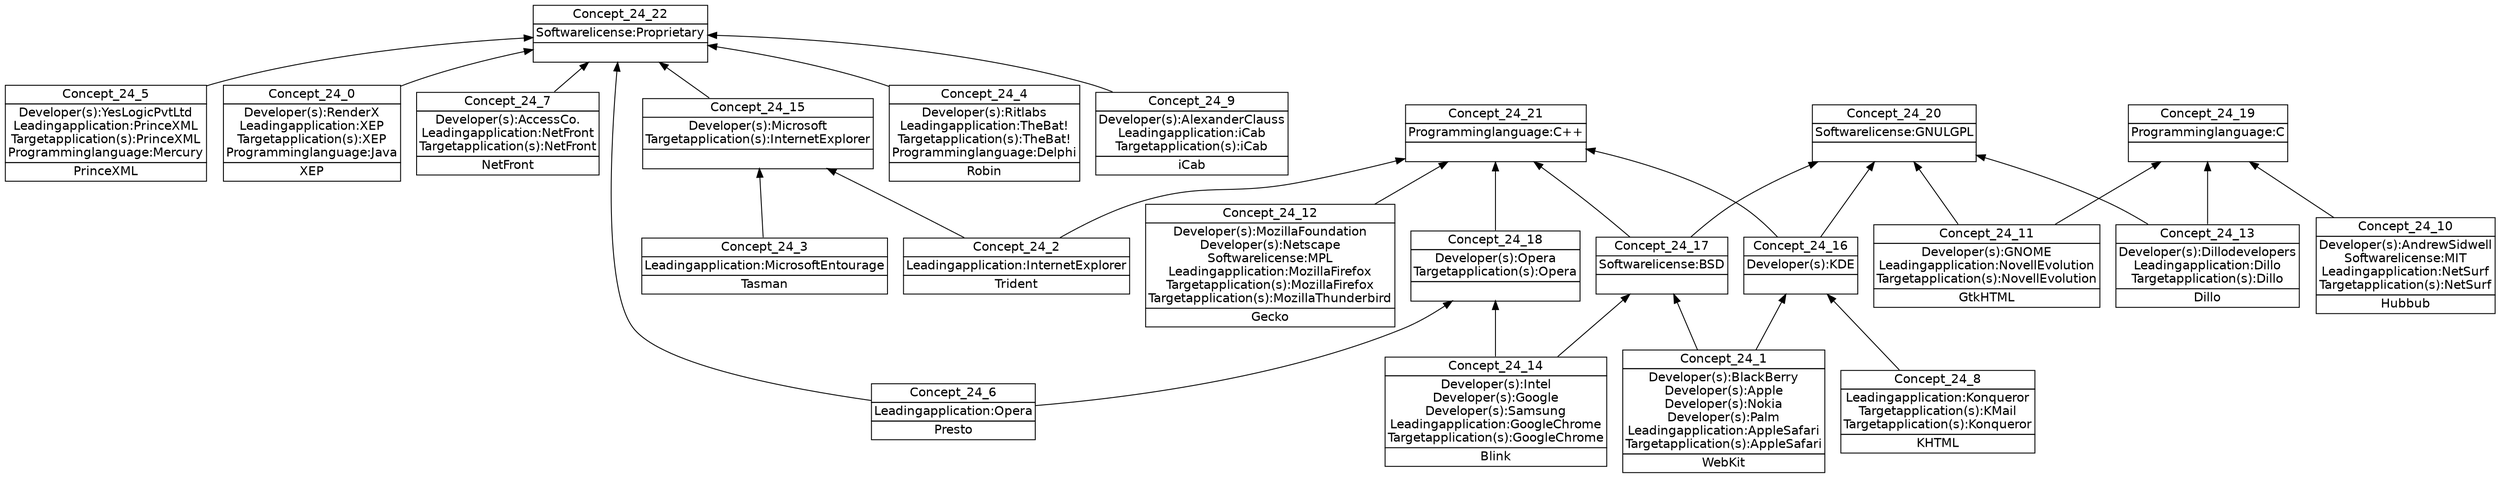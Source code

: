 digraph G { 
	rankdir=BT;
	margin=0;
	node [margin="0.03,0.03",fontname="DejaVu Sans"];
	ranksep=0.3;
	nodesep=0.2;
//graph[label="name:24,concept number:23,object number:15,attribute number:61"
23 [shape=none,label=<<table border="0" cellborder="1" cellspacing="0" port="p"><tr><td>Concept_24_4</td></tr><tr><td>Developer(s):Ritlabs<br/>Leadingapplication:TheBat!<br/>Targetapplication(s):TheBat!<br/>Programminglanguage:Delphi<br/></td></tr><tr><td>Robin<br/></td></tr></table>>];
25 [shape=none,label=<<table border="0" cellborder="1" cellspacing="0" port="p"><tr><td>Concept_24_1</td></tr><tr><td>Developer(s):BlackBerry<br/>Developer(s):Apple<br/>Developer(s):Nokia<br/>Developer(s):Palm<br/>Leadingapplication:AppleSafari<br/>Targetapplication(s):AppleSafari<br/></td></tr><tr><td>WebKit<br/></td></tr></table>>];
26 [shape=none,label=<<table border="0" cellborder="1" cellspacing="0" port="p"><tr><td>Concept_24_12</td></tr><tr><td>Developer(s):MozillaFoundation<br/>Developer(s):Netscape<br/>Softwarelicense:MPL<br/>Leadingapplication:MozillaFirefox<br/>Targetapplication(s):MozillaFirefox<br/>Targetapplication(s):MozillaThunderbird<br/></td></tr><tr><td>Gecko<br/></td></tr></table>>];
27 [shape=none,label=<<table border="0" cellborder="1" cellspacing="0" port="p"><tr><td>Concept_24_9</td></tr><tr><td>Developer(s):AlexanderClauss<br/>Leadingapplication:iCab<br/>Targetapplication(s):iCab<br/></td></tr><tr><td>iCab<br/></td></tr></table>>];
28 [shape=none,label=<<table border="0" cellborder="1" cellspacing="0" port="p"><tr><td>Concept_24_10</td></tr><tr><td>Developer(s):AndrewSidwell<br/>Softwarelicense:MIT<br/>Leadingapplication:NetSurf<br/>Targetapplication(s):NetSurf<br/></td></tr><tr><td>Hubbub<br/></td></tr></table>>];
30 [shape=none,label=<<table border="0" cellborder="1" cellspacing="0" port="p"><tr><td>Concept_24_5</td></tr><tr><td>Developer(s):YesLogicPvtLtd<br/>Leadingapplication:PrinceXML<br/>Targetapplication(s):PrinceXML<br/>Programminglanguage:Mercury<br/></td></tr><tr><td>PrinceXML<br/></td></tr></table>>];
31 [shape=none,label=<<table border="0" cellborder="1" cellspacing="0" port="p"><tr><td>Concept_24_14</td></tr><tr><td>Developer(s):Intel<br/>Developer(s):Google<br/>Developer(s):Samsung<br/>Leadingapplication:GoogleChrome<br/>Targetapplication(s):GoogleChrome<br/></td></tr><tr><td>Blink<br/></td></tr></table>>];
32 [shape=none,label=<<table border="0" cellborder="1" cellspacing="0" port="p"><tr><td>Concept_24_13</td></tr><tr><td>Developer(s):Dillodevelopers<br/>Leadingapplication:Dillo<br/>Targetapplication(s):Dillo<br/></td></tr><tr><td>Dillo<br/></td></tr></table>>];
33 [shape=none,label=<<table border="0" cellborder="1" cellspacing="0" port="p"><tr><td>Concept_24_11</td></tr><tr><td>Developer(s):GNOME<br/>Leadingapplication:NovellEvolution<br/>Targetapplication(s):NovellEvolution<br/></td></tr><tr><td>GtkHTML<br/></td></tr></table>>];
34 [shape=none,label=<<table border="0" cellborder="1" cellspacing="0" port="p"><tr><td>Concept_24_0</td></tr><tr><td>Developer(s):RenderX<br/>Leadingapplication:XEP<br/>Targetapplication(s):XEP<br/>Programminglanguage:Java<br/></td></tr><tr><td>XEP<br/></td></tr></table>>];
35 [shape=none,label=<<table border="0" cellborder="1" cellspacing="0" port="p"><tr><td>Concept_24_7</td></tr><tr><td>Developer(s):AccessCo.<br/>Leadingapplication:NetFront<br/>Targetapplication(s):NetFront<br/></td></tr><tr><td>NetFront<br/></td></tr></table>>];
40 [shape=none,label=<<table border="0" cellborder="1" cellspacing="0" port="p"><tr><td>Concept_24_6</td></tr><tr><td>Leadingapplication:Opera<br/></td></tr><tr><td>Presto<br/></td></tr></table>>];
41 [shape=none,label=<<table border="0" cellborder="1" cellspacing="0" port="p"><tr><td>Concept_24_8</td></tr><tr><td>Leadingapplication:Konqueror<br/>Targetapplication(s):KMail<br/>Targetapplication(s):Konqueror<br/></td></tr><tr><td>KHTML<br/></td></tr></table>>];
42 [shape=none,label=<<table border="0" cellborder="1" cellspacing="0" port="p"><tr><td>Concept_24_2</td></tr><tr><td>Leadingapplication:InternetExplorer<br/></td></tr><tr><td>Trident<br/></td></tr></table>>];
43 [shape=none,label=<<table border="0" cellborder="1" cellspacing="0" port="p"><tr><td>Concept_24_3</td></tr><tr><td>Leadingapplication:MicrosoftEntourage<br/></td></tr><tr><td>Tasman<br/></td></tr></table>>];
24 [shape=none,label=<<table border="0" cellborder="1" cellspacing="0" port="p"><tr><td>Concept_24_18</td></tr><tr><td>Developer(s):Opera<br/>Targetapplication(s):Opera<br/></td></tr><tr><td><br/></td></tr></table>>];
29 [shape=none,label=<<table border="0" cellborder="1" cellspacing="0" port="p"><tr><td>Concept_24_15</td></tr><tr><td>Developer(s):Microsoft<br/>Targetapplication(s):InternetExplorer<br/></td></tr><tr><td><br/></td></tr></table>>];
36 [shape=none,label=<<table border="0" cellborder="1" cellspacing="0" port="p"><tr><td>Concept_24_16</td></tr><tr><td>Developer(s):KDE<br/></td></tr><tr><td><br/></td></tr></table>>];
37 [shape=none,label=<<table border="0" cellborder="1" cellspacing="0" port="p"><tr><td>Concept_24_17</td></tr><tr><td>Softwarelicense:BSD<br/></td></tr><tr><td><br/></td></tr></table>>];
44 [shape=none,label=<<table border="0" cellborder="1" cellspacing="0" port="p"><tr><td>Concept_24_19</td></tr><tr><td>Programminglanguage:C<br/></td></tr><tr><td><br/></td></tr></table>>];
39 [shape=none,label=<<table border="0" cellborder="1" cellspacing="0" port="p"><tr><td>Concept_24_20</td></tr><tr><td>Softwarelicense:GNULGPL<br/></td></tr><tr><td><br/></td></tr></table>>];
45 [shape=none,label=<<table border="0" cellborder="1" cellspacing="0" port="p"><tr><td>Concept_24_21</td></tr><tr><td>Programminglanguage:C++<br/></td></tr><tr><td><br/></td></tr></table>>];
38 [shape=none,label=<<table border="0" cellborder="1" cellspacing="0" port="p"><tr><td>Concept_24_22</td></tr><tr><td>Softwarelicense:Proprietary<br/></td></tr><tr><td><br/></td></tr></table>>];
	31:p -> 24:p
	40:p -> 24:p
	42:p -> 29:p
	43:p -> 29:p
	41:p -> 36:p
	25:p -> 36:p
	31:p -> 37:p
	25:p -> 37:p
	32:p -> 44:p
	28:p -> 44:p
	33:p -> 44:p
	33:p -> 39:p
	32:p -> 39:p
	36:p -> 39:p
	37:p -> 39:p
	42:p -> 45:p
	36:p -> 45:p
	26:p -> 45:p
	24:p -> 45:p
	37:p -> 45:p
	23:p -> 38:p
	30:p -> 38:p
	27:p -> 38:p
	40:p -> 38:p
	35:p -> 38:p
	34:p -> 38:p
	29:p -> 38:p
}
